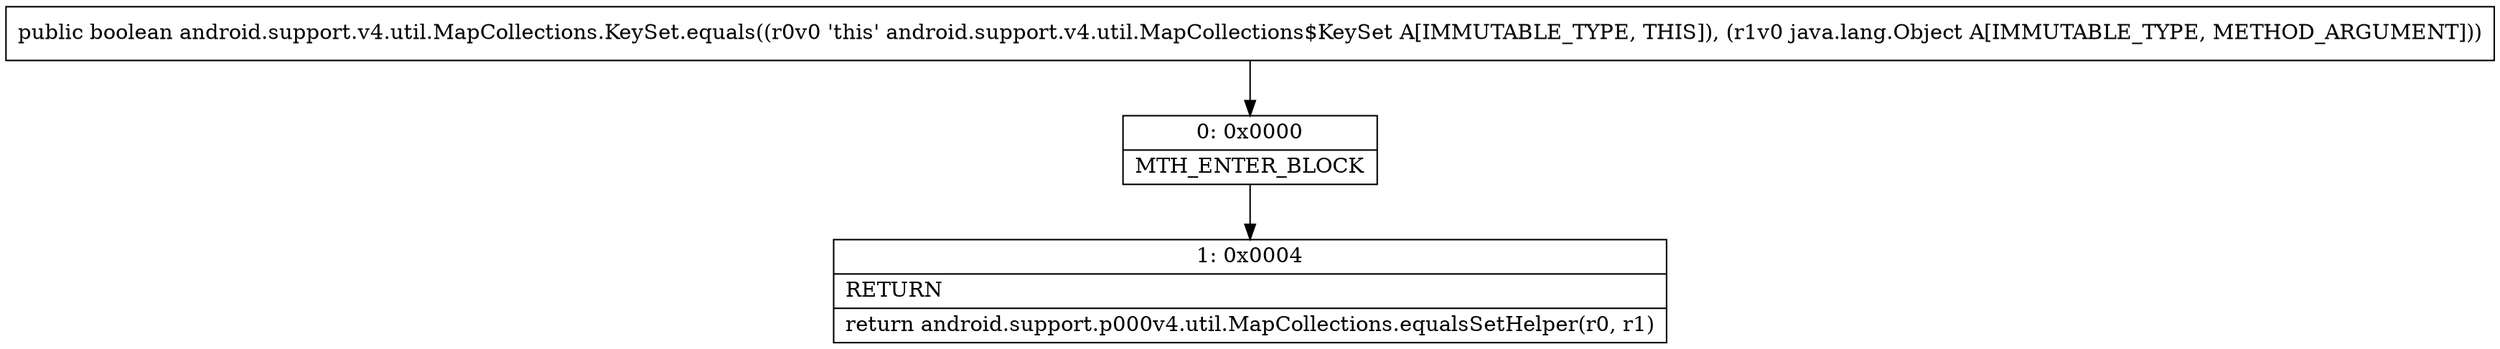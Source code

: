 digraph "CFG forandroid.support.v4.util.MapCollections.KeySet.equals(Ljava\/lang\/Object;)Z" {
Node_0 [shape=record,label="{0\:\ 0x0000|MTH_ENTER_BLOCK\l}"];
Node_1 [shape=record,label="{1\:\ 0x0004|RETURN\l|return android.support.p000v4.util.MapCollections.equalsSetHelper(r0, r1)\l}"];
MethodNode[shape=record,label="{public boolean android.support.v4.util.MapCollections.KeySet.equals((r0v0 'this' android.support.v4.util.MapCollections$KeySet A[IMMUTABLE_TYPE, THIS]), (r1v0 java.lang.Object A[IMMUTABLE_TYPE, METHOD_ARGUMENT])) }"];
MethodNode -> Node_0;
Node_0 -> Node_1;
}

